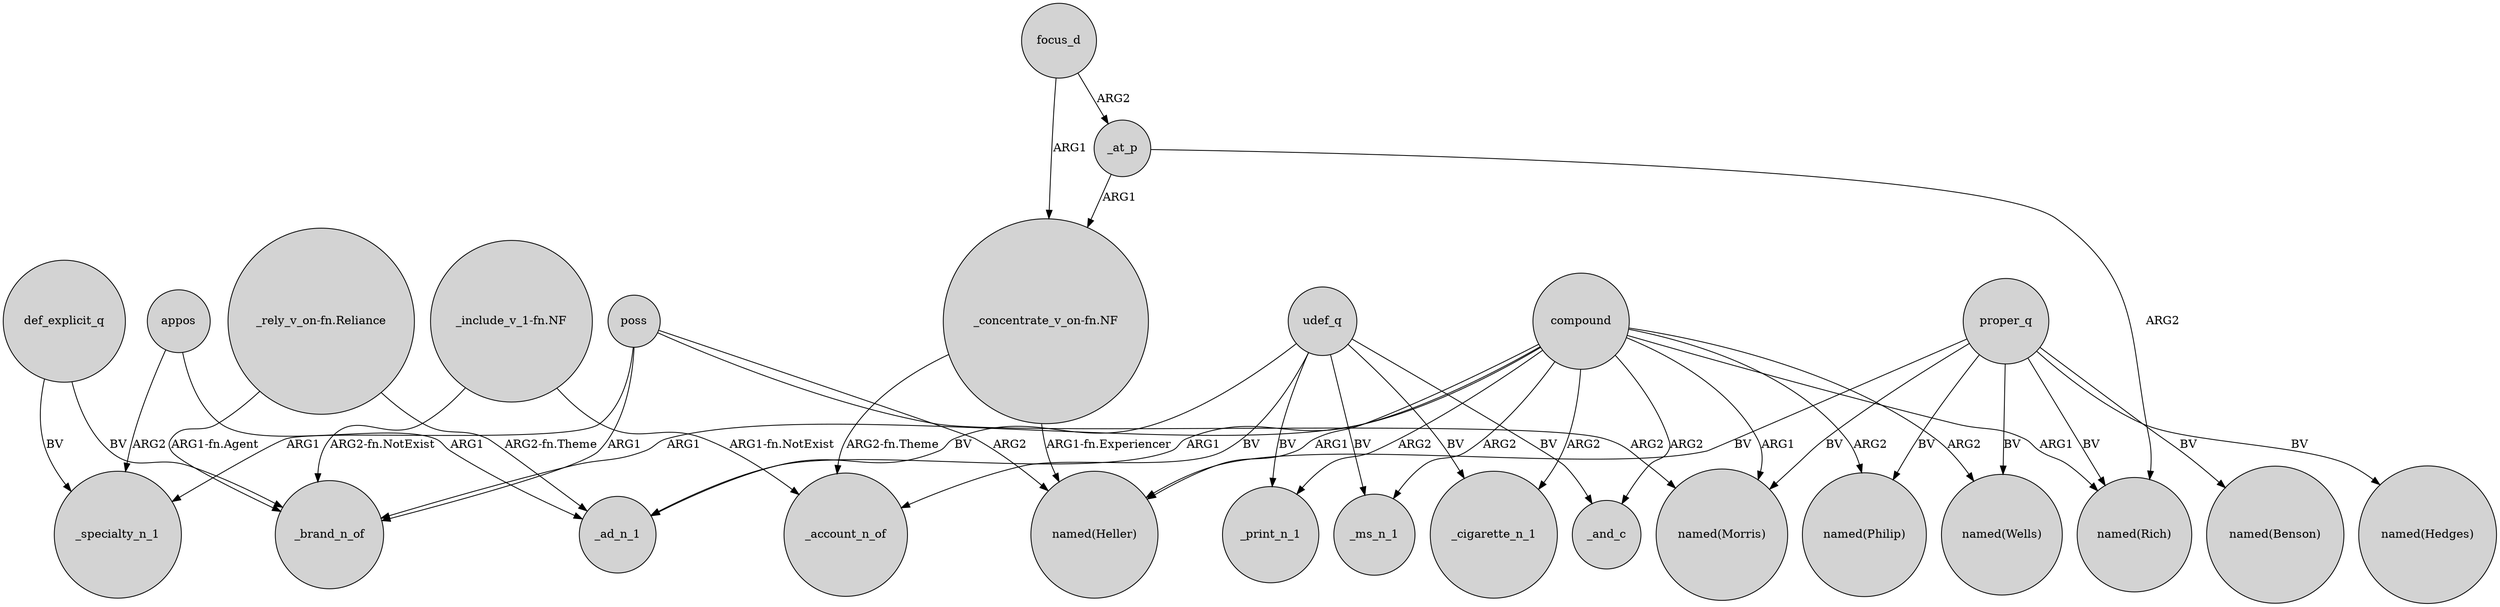 digraph {
	node [shape=circle style=filled]
	proper_q -> "named(Benson)" [label=BV]
	def_explicit_q -> _specialty_n_1 [label=BV]
	focus_d -> "_concentrate_v_on-fn.NF" [label=ARG1]
	proper_q -> "named(Heller)" [label=BV]
	"_concentrate_v_on-fn.NF" -> "named(Heller)" [label="ARG1-fn.Experiencer"]
	"_rely_v_on-fn.Reliance" -> _ad_n_1 [label="ARG2-fn.Theme"]
	poss -> "named(Heller)" [label=ARG2]
	"_rely_v_on-fn.Reliance" -> _brand_n_of [label="ARG1-fn.Agent"]
	compound -> _brand_n_of [label=ARG1]
	"_concentrate_v_on-fn.NF" -> _account_n_of [label="ARG2-fn.Theme"]
	"_include_v_1-fn.NF" -> _brand_n_of [label="ARG2-fn.NotExist"]
	compound -> "named(Philip)" [label=ARG2]
	compound -> "named(Heller)" [label=ARG1]
	_at_p -> "named(Rich)" [label=ARG2]
	proper_q -> "named(Philip)" [label=BV]
	udef_q -> _cigarette_n_1 [label=BV]
	appos -> _ad_n_1 [label=ARG1]
	focus_d -> _at_p [label=ARG2]
	compound -> "named(Rich)" [label=ARG1]
	_at_p -> "_concentrate_v_on-fn.NF" [label=ARG1]
	compound -> _ms_n_1 [label=ARG2]
	compound -> "named(Morris)" [label=ARG1]
	proper_q -> "named(Wells)" [label=BV]
	compound -> _ad_n_1 [label=ARG1]
	proper_q -> "named(Morris)" [label=BV]
	compound -> _and_c [label=ARG2]
	udef_q -> _ms_n_1 [label=BV]
	appos -> _specialty_n_1 [label=ARG2]
	compound -> "named(Wells)" [label=ARG2]
	compound -> _print_n_1 [label=ARG2]
	def_explicit_q -> _brand_n_of [label=BV]
	udef_q -> _account_n_of [label=BV]
	udef_q -> _ad_n_1 [label=BV]
	proper_q -> "named(Hedges)" [label=BV]
	compound -> _cigarette_n_1 [label=ARG2]
	poss -> "named(Morris)" [label=ARG2]
	proper_q -> "named(Rich)" [label=BV]
	udef_q -> _print_n_1 [label=BV]
	udef_q -> _and_c [label=BV]
	poss -> _specialty_n_1 [label=ARG1]
	poss -> _brand_n_of [label=ARG1]
	"_include_v_1-fn.NF" -> _account_n_of [label="ARG1-fn.NotExist"]
}
